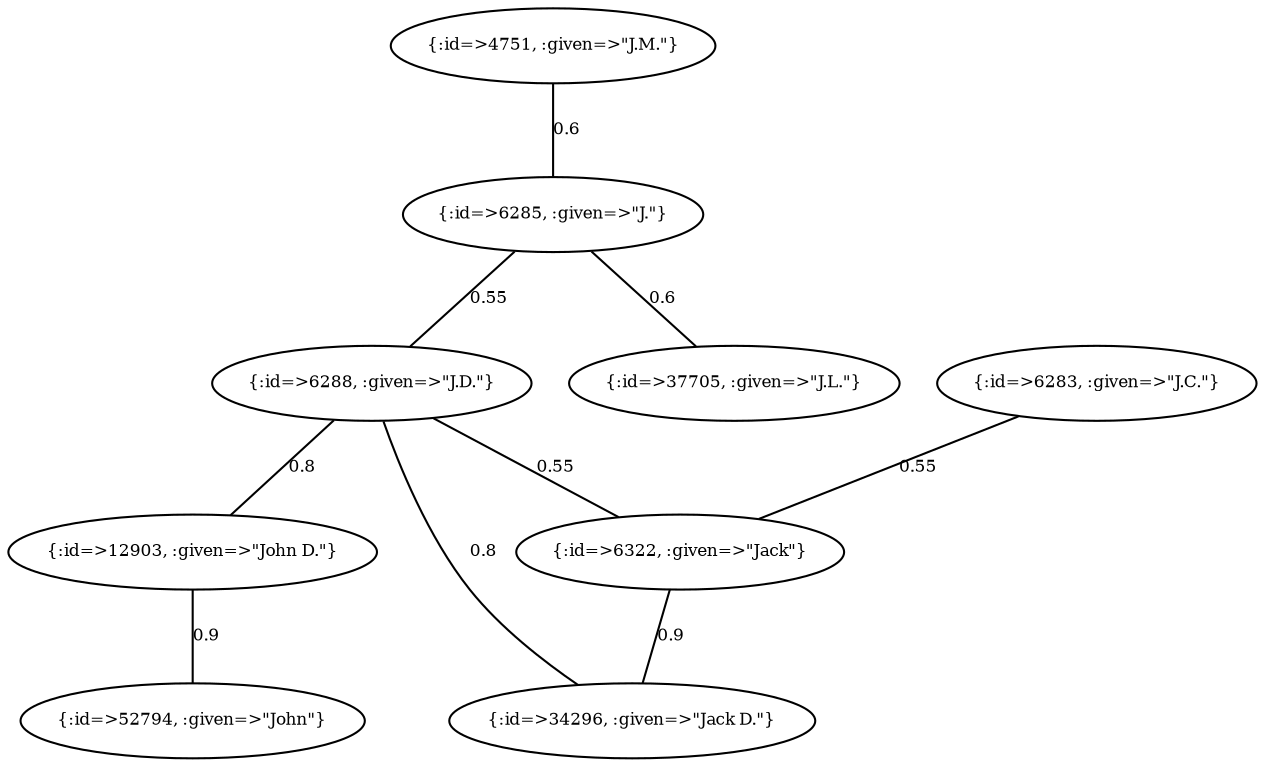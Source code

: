 graph Collector__WeightedGraph {
    "{:id=>4751, :given=>\"J.M.\"}" [
        fontsize = 8,
        label = "{:id=>4751, :given=>\"J.M.\"}"
    ]

    "{:id=>6283, :given=>\"J.C.\"}" [
        fontsize = 8,
        label = "{:id=>6283, :given=>\"J.C.\"}"
    ]

    "{:id=>6285, :given=>\"J.\"}" [
        fontsize = 8,
        label = "{:id=>6285, :given=>\"J.\"}"
    ]

    "{:id=>6288, :given=>\"J.D.\"}" [
        fontsize = 8,
        label = "{:id=>6288, :given=>\"J.D.\"}"
    ]

    "{:id=>6322, :given=>\"Jack\"}" [
        fontsize = 8,
        label = "{:id=>6322, :given=>\"Jack\"}"
    ]

    "{:id=>12903, :given=>\"John D.\"}" [
        fontsize = 8,
        label = "{:id=>12903, :given=>\"John D.\"}"
    ]

    "{:id=>34296, :given=>\"Jack D.\"}" [
        fontsize = 8,
        label = "{:id=>34296, :given=>\"Jack D.\"}"
    ]

    "{:id=>37705, :given=>\"J.L.\"}" [
        fontsize = 8,
        label = "{:id=>37705, :given=>\"J.L.\"}"
    ]

    "{:id=>52794, :given=>\"John\"}" [
        fontsize = 8,
        label = "{:id=>52794, :given=>\"John\"}"
    ]

    "{:id=>4751, :given=>\"J.M.\"}" -- "{:id=>6285, :given=>\"J.\"}" [
        fontsize = 8,
        label = 0.6
    ]

    "{:id=>6283, :given=>\"J.C.\"}" -- "{:id=>6322, :given=>\"Jack\"}" [
        fontsize = 8,
        label = 0.55
    ]

    "{:id=>6285, :given=>\"J.\"}" -- "{:id=>6288, :given=>\"J.D.\"}" [
        fontsize = 8,
        label = 0.55
    ]

    "{:id=>6285, :given=>\"J.\"}" -- "{:id=>37705, :given=>\"J.L.\"}" [
        fontsize = 8,
        label = 0.6
    ]

    "{:id=>6288, :given=>\"J.D.\"}" -- "{:id=>6322, :given=>\"Jack\"}" [
        fontsize = 8,
        label = 0.55
    ]

    "{:id=>6288, :given=>\"J.D.\"}" -- "{:id=>12903, :given=>\"John D.\"}" [
        fontsize = 8,
        label = 0.8
    ]

    "{:id=>6288, :given=>\"J.D.\"}" -- "{:id=>34296, :given=>\"Jack D.\"}" [
        fontsize = 8,
        label = 0.8
    ]

    "{:id=>6322, :given=>\"Jack\"}" -- "{:id=>34296, :given=>\"Jack D.\"}" [
        fontsize = 8,
        label = 0.9
    ]

    "{:id=>12903, :given=>\"John D.\"}" -- "{:id=>52794, :given=>\"John\"}" [
        fontsize = 8,
        label = 0.9
    ]
}
